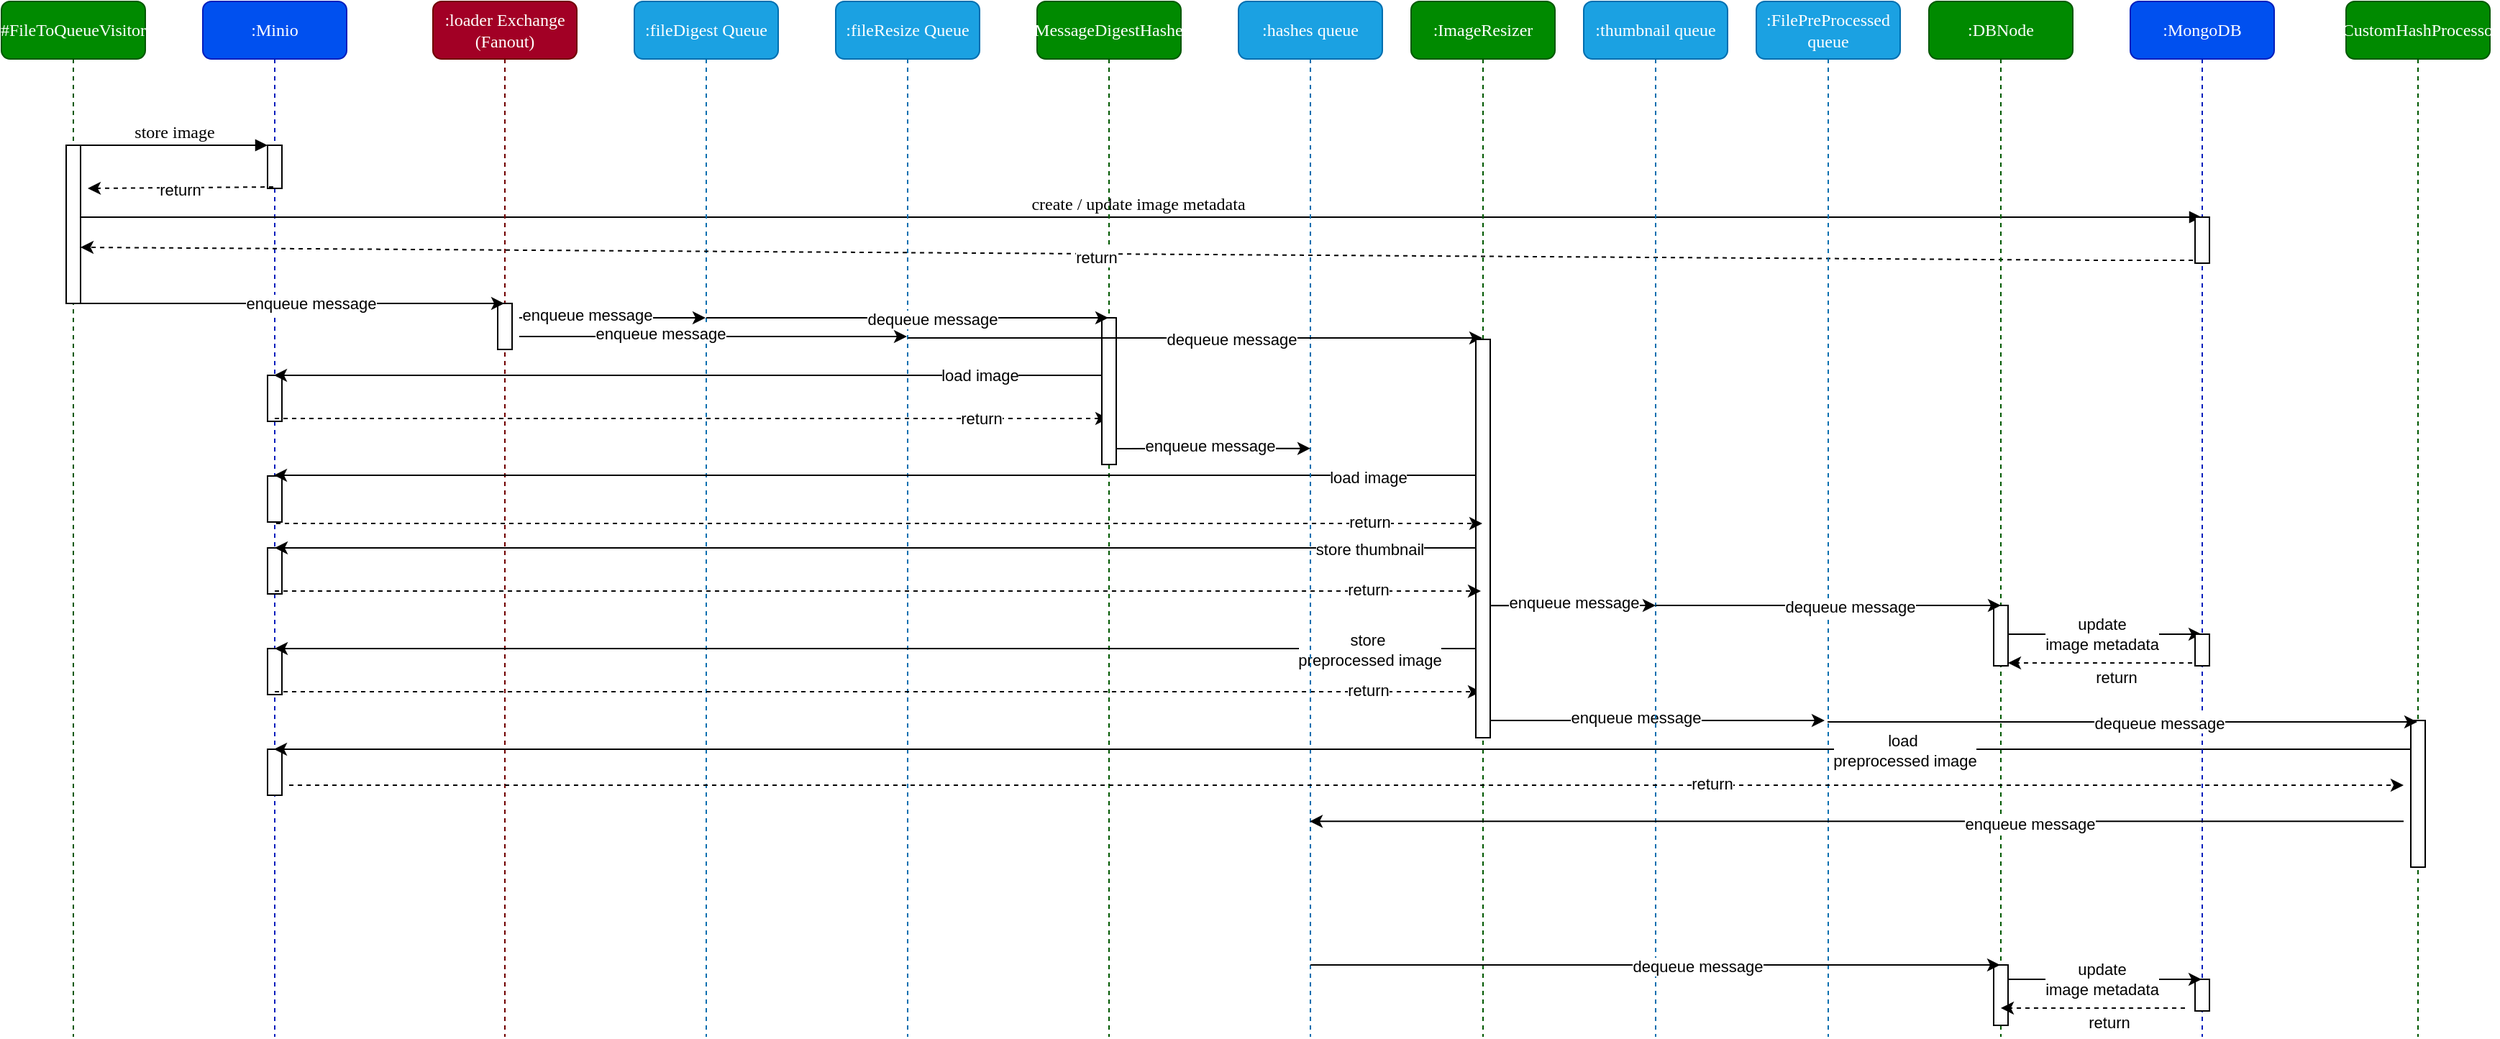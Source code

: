 <mxfile>
    <diagram name="Page-1" id="13e1069c-82ec-6db2-03f1-153e76fe0fe0">
        <mxGraphModel dx="1734" dy="834" grid="1" gridSize="10" guides="1" tooltips="1" connect="1" arrows="1" fold="1" page="1" pageScale="1" pageWidth="1654" pageHeight="1169" background="none" math="0" shadow="0">
            <root>
                <mxCell id="0"/>
                <mxCell id="1" parent="0"/>
                <mxCell id="7baba1c4bc27f4b0-2" value=":Minio" style="shape=umlLifeline;perimeter=lifelinePerimeter;whiteSpace=wrap;html=1;container=1;collapsible=0;recursiveResize=0;outlineConnect=0;rounded=1;shadow=0;comic=0;labelBackgroundColor=none;strokeWidth=1;fontFamily=Verdana;fontSize=12;align=center;fillColor=#0050ef;fontColor=#ffffff;strokeColor=#001DBC;" parent="1" vertex="1">
                    <mxGeometry x="240" y="80" width="100" height="720" as="geometry"/>
                </mxCell>
                <mxCell id="7baba1c4bc27f4b0-10" value="" style="html=1;points=[];perimeter=orthogonalPerimeter;rounded=0;shadow=0;comic=0;labelBackgroundColor=none;strokeWidth=1;fontFamily=Verdana;fontSize=12;align=center;" parent="7baba1c4bc27f4b0-2" vertex="1">
                    <mxGeometry x="45" y="100" width="10" height="30" as="geometry"/>
                </mxCell>
                <mxCell id="XBzjlMROQdYjpLd7DVll-28" value="" style="html=1;points=[];perimeter=orthogonalPerimeter;rounded=0;shadow=0;comic=0;labelBackgroundColor=none;strokeWidth=1;fontFamily=Verdana;fontSize=12;align=center;" parent="7baba1c4bc27f4b0-2" vertex="1">
                    <mxGeometry x="45" y="260" width="10" height="32" as="geometry"/>
                </mxCell>
                <mxCell id="XBzjlMROQdYjpLd7DVll-41" value="" style="html=1;points=[];perimeter=orthogonalPerimeter;rounded=0;shadow=0;comic=0;labelBackgroundColor=none;strokeWidth=1;fontFamily=Verdana;fontSize=12;align=center;" parent="7baba1c4bc27f4b0-2" vertex="1">
                    <mxGeometry x="45" y="330" width="10" height="32" as="geometry"/>
                </mxCell>
                <mxCell id="XBzjlMROQdYjpLd7DVll-46" value="" style="html=1;points=[];perimeter=orthogonalPerimeter;rounded=0;shadow=0;comic=0;labelBackgroundColor=none;strokeWidth=1;fontFamily=Verdana;fontSize=12;align=center;" parent="7baba1c4bc27f4b0-2" vertex="1">
                    <mxGeometry x="45" y="380" width="10" height="32" as="geometry"/>
                </mxCell>
                <mxCell id="XBzjlMROQdYjpLd7DVll-115" value="" style="html=1;points=[];perimeter=orthogonalPerimeter;rounded=0;shadow=0;comic=0;labelBackgroundColor=none;strokeWidth=1;fontFamily=Verdana;fontSize=12;align=center;" parent="7baba1c4bc27f4b0-2" vertex="1">
                    <mxGeometry x="45" y="450" width="10" height="32" as="geometry"/>
                </mxCell>
                <mxCell id="XBzjlMROQdYjpLd7DVll-119" value="" style="html=1;points=[];perimeter=orthogonalPerimeter;rounded=0;shadow=0;comic=0;labelBackgroundColor=none;strokeWidth=1;fontFamily=Verdana;fontSize=12;align=center;" parent="7baba1c4bc27f4b0-2" vertex="1">
                    <mxGeometry x="45" y="520" width="10" height="32" as="geometry"/>
                </mxCell>
                <mxCell id="2" value="create / update image metadata" style="html=1;verticalAlign=bottom;endArrow=block;labelBackgroundColor=none;fontFamily=Verdana;fontSize=12;edgeStyle=elbowEdgeStyle;elbow=vertical;" edge="1" parent="7baba1c4bc27f4b0-2" target="XBzjlMROQdYjpLd7DVll-74">
                    <mxGeometry relative="1" as="geometry">
                        <mxPoint x="-90" y="150" as="sourcePoint"/>
                        <mxPoint x="40" y="150" as="targetPoint"/>
                    </mxGeometry>
                </mxCell>
                <mxCell id="7baba1c4bc27f4b0-3" value=":loader Exchange&lt;br&gt;(Fanout)" style="shape=umlLifeline;perimeter=lifelinePerimeter;whiteSpace=wrap;html=1;container=1;collapsible=0;recursiveResize=0;outlineConnect=0;rounded=1;shadow=0;comic=0;labelBackgroundColor=none;strokeWidth=1;fontFamily=Verdana;fontSize=12;align=center;fillColor=#a20025;fontColor=#ffffff;strokeColor=#6F0000;" parent="1" vertex="1">
                    <mxGeometry x="400" y="80" width="100" height="720" as="geometry"/>
                </mxCell>
                <mxCell id="XBzjlMROQdYjpLd7DVll-12" value="" style="html=1;points=[];perimeter=orthogonalPerimeter;rounded=0;shadow=0;comic=0;labelBackgroundColor=none;strokeWidth=1;fontFamily=Verdana;fontSize=12;align=center;" parent="7baba1c4bc27f4b0-3" vertex="1">
                    <mxGeometry x="45" y="210" width="10" height="32" as="geometry"/>
                </mxCell>
                <mxCell id="XBzjlMROQdYjpLd7DVll-16" value="" style="edgeStyle=none;orthogonalLoop=1;jettySize=auto;html=1;rounded=0;" parent="7baba1c4bc27f4b0-3" edge="1">
                    <mxGeometry width="80" relative="1" as="geometry">
                        <mxPoint x="60" y="220" as="sourcePoint"/>
                        <mxPoint x="189.5" y="220" as="targetPoint"/>
                        <Array as="points"/>
                    </mxGeometry>
                </mxCell>
                <mxCell id="XBzjlMROQdYjpLd7DVll-17" value="enqueue message" style="edgeLabel;html=1;align=center;verticalAlign=middle;resizable=0;points=[];" parent="XBzjlMROQdYjpLd7DVll-16" vertex="1" connectable="0">
                    <mxGeometry x="-0.274" y="2" relative="1" as="geometry">
                        <mxPoint as="offset"/>
                    </mxGeometry>
                </mxCell>
                <mxCell id="XBzjlMROQdYjpLd7DVll-26" value="" style="edgeStyle=none;orthogonalLoop=1;jettySize=auto;html=1;rounded=0;dashed=1;" parent="7baba1c4bc27f4b0-3" edge="1">
                    <mxGeometry width="80" relative="1" as="geometry">
                        <mxPoint x="-110" y="290" as="sourcePoint"/>
                        <mxPoint x="469.5" y="290" as="targetPoint"/>
                        <Array as="points"/>
                    </mxGeometry>
                </mxCell>
                <mxCell id="XBzjlMROQdYjpLd7DVll-27" value="return" style="edgeLabel;html=1;align=center;verticalAlign=middle;resizable=0;points=[];" parent="XBzjlMROQdYjpLd7DVll-26" vertex="1" connectable="0">
                    <mxGeometry x="-0.274" y="2" relative="1" as="geometry">
                        <mxPoint x="280" y="2" as="offset"/>
                    </mxGeometry>
                </mxCell>
                <mxCell id="7baba1c4bc27f4b0-4" value=":fileDigest Queue" style="shape=umlLifeline;perimeter=lifelinePerimeter;whiteSpace=wrap;html=1;container=1;collapsible=0;recursiveResize=0;outlineConnect=0;rounded=1;shadow=0;comic=0;labelBackgroundColor=none;strokeWidth=1;fontFamily=Verdana;fontSize=12;align=center;fillColor=#1ba1e2;fontColor=#ffffff;strokeColor=#006EAF;" parent="1" vertex="1">
                    <mxGeometry x="540" y="80" width="100" height="720" as="geometry"/>
                </mxCell>
                <mxCell id="XBzjlMROQdYjpLd7DVll-18" value="" style="edgeStyle=none;orthogonalLoop=1;jettySize=auto;html=1;rounded=0;" parent="7baba1c4bc27f4b0-4" edge="1">
                    <mxGeometry width="80" relative="1" as="geometry">
                        <mxPoint x="-80" y="233" as="sourcePoint"/>
                        <mxPoint x="189.5" y="233" as="targetPoint"/>
                        <Array as="points"/>
                    </mxGeometry>
                </mxCell>
                <mxCell id="XBzjlMROQdYjpLd7DVll-19" value="enqueue message" style="edgeLabel;html=1;align=center;verticalAlign=middle;resizable=0;points=[];" parent="XBzjlMROQdYjpLd7DVll-18" vertex="1" connectable="0">
                    <mxGeometry x="-0.274" y="2" relative="1" as="geometry">
                        <mxPoint as="offset"/>
                    </mxGeometry>
                </mxCell>
                <mxCell id="7baba1c4bc27f4b0-5" value=":fileResize Queue" style="shape=umlLifeline;perimeter=lifelinePerimeter;whiteSpace=wrap;html=1;container=1;collapsible=0;recursiveResize=0;outlineConnect=0;rounded=1;shadow=0;comic=0;labelBackgroundColor=none;strokeWidth=1;fontFamily=Verdana;fontSize=12;align=center;fillColor=#1ba1e2;fontColor=#ffffff;strokeColor=#006EAF;" parent="1" vertex="1">
                    <mxGeometry x="680" y="80" width="100" height="720" as="geometry"/>
                </mxCell>
                <mxCell id="7baba1c4bc27f4b0-6" value=":MessageDigestHasher" style="shape=umlLifeline;perimeter=lifelinePerimeter;whiteSpace=wrap;html=1;container=1;collapsible=0;recursiveResize=0;outlineConnect=0;rounded=1;shadow=0;comic=0;labelBackgroundColor=none;strokeWidth=1;fontFamily=Verdana;fontSize=12;align=center;fillColor=#008a00;fontColor=#ffffff;strokeColor=#005700;" parent="1" vertex="1">
                    <mxGeometry x="820" y="80" width="100" height="720" as="geometry"/>
                </mxCell>
                <mxCell id="XBzjlMROQdYjpLd7DVll-22" value="" style="html=1;points=[];perimeter=orthogonalPerimeter;rounded=0;shadow=0;comic=0;labelBackgroundColor=none;strokeWidth=1;fontFamily=Verdana;fontSize=12;align=center;" parent="7baba1c4bc27f4b0-6" vertex="1">
                    <mxGeometry x="45" y="220" width="10" height="102" as="geometry"/>
                </mxCell>
                <mxCell id="XBzjlMROQdYjpLd7DVll-23" value="" style="edgeStyle=none;orthogonalLoop=1;jettySize=auto;html=1;rounded=0;endArrow=none;endFill=0;startArrow=classic;startFill=1;" parent="7baba1c4bc27f4b0-6" edge="1">
                    <mxGeometry width="80" relative="1" as="geometry">
                        <mxPoint x="-530.5" y="260" as="sourcePoint"/>
                        <mxPoint x="45" y="260" as="targetPoint"/>
                        <Array as="points"/>
                    </mxGeometry>
                </mxCell>
                <mxCell id="XBzjlMROQdYjpLd7DVll-24" value="load image" style="edgeLabel;html=1;align=center;verticalAlign=middle;resizable=0;points=[];" parent="XBzjlMROQdYjpLd7DVll-23" vertex="1" connectable="0">
                    <mxGeometry x="0.145" y="-3" relative="1" as="geometry">
                        <mxPoint x="161" y="-3" as="offset"/>
                    </mxGeometry>
                </mxCell>
                <mxCell id="XBzjlMROQdYjpLd7DVll-39" value="" style="edgeStyle=none;orthogonalLoop=1;jettySize=auto;html=1;rounded=0;endArrow=none;endFill=0;startArrow=classic;startFill=1;" parent="7baba1c4bc27f4b0-6" edge="1">
                    <mxGeometry width="80" relative="1" as="geometry">
                        <mxPoint x="-530.5" y="329.5" as="sourcePoint"/>
                        <mxPoint x="305.5" y="329.5" as="targetPoint"/>
                        <Array as="points"/>
                    </mxGeometry>
                </mxCell>
                <mxCell id="XBzjlMROQdYjpLd7DVll-40" value="load image" style="edgeLabel;html=1;align=center;verticalAlign=middle;resizable=0;points=[];" parent="XBzjlMROQdYjpLd7DVll-39" vertex="1" connectable="0">
                    <mxGeometry x="0.145" y="-3" relative="1" as="geometry">
                        <mxPoint x="282" y="-2" as="offset"/>
                    </mxGeometry>
                </mxCell>
                <mxCell id="XBzjlMROQdYjpLd7DVll-44" value="" style="edgeStyle=none;orthogonalLoop=1;jettySize=auto;html=1;rounded=0;endArrow=none;endFill=0;startArrow=classic;startFill=1;" parent="7baba1c4bc27f4b0-6" edge="1">
                    <mxGeometry width="80" relative="1" as="geometry">
                        <mxPoint x="-530" y="380" as="sourcePoint"/>
                        <mxPoint x="306" y="380" as="targetPoint"/>
                        <Array as="points"/>
                    </mxGeometry>
                </mxCell>
                <mxCell id="XBzjlMROQdYjpLd7DVll-45" value="store thumbnail" style="edgeLabel;html=1;align=center;verticalAlign=middle;resizable=0;points=[];" parent="XBzjlMROQdYjpLd7DVll-44" vertex="1" connectable="0">
                    <mxGeometry x="0.145" y="-3" relative="1" as="geometry">
                        <mxPoint x="282" y="-2" as="offset"/>
                    </mxGeometry>
                </mxCell>
                <mxCell id="XBzjlMROQdYjpLd7DVll-111" value="" style="edgeStyle=none;orthogonalLoop=1;jettySize=auto;html=1;rounded=0;endArrow=none;endFill=0;startArrow=classic;startFill=1;" parent="7baba1c4bc27f4b0-6" edge="1">
                    <mxGeometry width="80" relative="1" as="geometry">
                        <mxPoint x="-530" y="450" as="sourcePoint"/>
                        <mxPoint x="306" y="450" as="targetPoint"/>
                        <Array as="points"/>
                    </mxGeometry>
                </mxCell>
                <mxCell id="XBzjlMROQdYjpLd7DVll-112" value="store&amp;nbsp;&lt;br&gt;preprocessed image" style="edgeLabel;html=1;align=center;verticalAlign=middle;resizable=0;points=[];" parent="XBzjlMROQdYjpLd7DVll-111" vertex="1" connectable="0">
                    <mxGeometry x="0.145" y="-3" relative="1" as="geometry">
                        <mxPoint x="282" y="-2" as="offset"/>
                    </mxGeometry>
                </mxCell>
                <mxCell id="XBzjlMROQdYjpLd7DVll-113" value="" style="edgeStyle=none;orthogonalLoop=1;jettySize=auto;html=1;rounded=0;dashed=1;exitX=0.6;exitY=1.033;exitDx=0;exitDy=0;exitPerimeter=0;" parent="7baba1c4bc27f4b0-6" edge="1">
                    <mxGeometry width="80" relative="1" as="geometry">
                        <mxPoint x="-530" y="480" as="sourcePoint"/>
                        <mxPoint x="308.5" y="480" as="targetPoint"/>
                        <Array as="points"/>
                    </mxGeometry>
                </mxCell>
                <mxCell id="XBzjlMROQdYjpLd7DVll-114" value="return" style="edgeLabel;html=1;align=center;verticalAlign=middle;resizable=0;points=[];" parent="XBzjlMROQdYjpLd7DVll-113" vertex="1" connectable="0">
                    <mxGeometry x="-0.274" y="2" relative="1" as="geometry">
                        <mxPoint x="455" y="1" as="offset"/>
                    </mxGeometry>
                </mxCell>
                <mxCell id="7baba1c4bc27f4b0-7" value=":hashes queue" style="shape=umlLifeline;perimeter=lifelinePerimeter;whiteSpace=wrap;html=1;container=1;collapsible=0;recursiveResize=0;outlineConnect=0;rounded=1;shadow=0;comic=0;labelBackgroundColor=none;strokeWidth=1;fontFamily=Verdana;fontSize=12;align=center;fillColor=#1ba1e2;fontColor=#ffffff;strokeColor=#006EAF;" parent="1" vertex="1">
                    <mxGeometry x="960" y="80" width="100" height="720" as="geometry"/>
                </mxCell>
                <mxCell id="XBzjlMROQdYjpLd7DVll-29" value="" style="edgeStyle=none;orthogonalLoop=1;jettySize=auto;html=1;rounded=0;entryX=0.5;entryY=0.448;entryDx=0;entryDy=0;entryPerimeter=0;" parent="7baba1c4bc27f4b0-7" edge="1">
                    <mxGeometry width="80" relative="1" as="geometry">
                        <mxPoint x="-85" y="311" as="sourcePoint"/>
                        <mxPoint x="50" y="310.84" as="targetPoint"/>
                        <Array as="points"/>
                    </mxGeometry>
                </mxCell>
                <mxCell id="XBzjlMROQdYjpLd7DVll-30" value="enqueue message" style="edgeLabel;html=1;align=center;verticalAlign=middle;resizable=0;points=[];" parent="XBzjlMROQdYjpLd7DVll-29" vertex="1" connectable="0">
                    <mxGeometry x="-0.274" y="2" relative="1" as="geometry">
                        <mxPoint x="16" as="offset"/>
                    </mxGeometry>
                </mxCell>
                <mxCell id="XBzjlMROQdYjpLd7DVll-36" value="" style="edgeStyle=none;orthogonalLoop=1;jettySize=auto;html=1;rounded=0;" parent="7baba1c4bc27f4b0-7" edge="1">
                    <mxGeometry width="80" relative="1" as="geometry">
                        <mxPoint x="-229.75" y="234" as="sourcePoint"/>
                        <mxPoint x="169.5" y="234" as="targetPoint"/>
                        <Array as="points"/>
                    </mxGeometry>
                </mxCell>
                <mxCell id="XBzjlMROQdYjpLd7DVll-37" value="dequeue message" style="edgeLabel;html=1;align=center;verticalAlign=middle;resizable=0;points=[];" parent="XBzjlMROQdYjpLd7DVll-36" vertex="1" connectable="0">
                    <mxGeometry x="0.123" y="-1" relative="1" as="geometry">
                        <mxPoint as="offset"/>
                    </mxGeometry>
                </mxCell>
                <mxCell id="7baba1c4bc27f4b0-8" value="#FileToQueueVisitor" style="shape=umlLifeline;perimeter=lifelinePerimeter;whiteSpace=wrap;html=1;container=1;collapsible=0;recursiveResize=0;outlineConnect=0;rounded=1;shadow=0;comic=0;labelBackgroundColor=none;strokeWidth=1;fontFamily=Verdana;fontSize=12;align=center;fillColor=#008a00;fontColor=#ffffff;strokeColor=#005700;" parent="1" vertex="1">
                    <mxGeometry x="100" y="80" width="100" height="720" as="geometry"/>
                </mxCell>
                <mxCell id="7baba1c4bc27f4b0-9" value="" style="html=1;points=[];perimeter=orthogonalPerimeter;rounded=0;shadow=0;comic=0;labelBackgroundColor=none;strokeWidth=1;fontFamily=Verdana;fontSize=12;align=center;" parent="7baba1c4bc27f4b0-8" vertex="1">
                    <mxGeometry x="45" y="100" width="10" height="110" as="geometry"/>
                </mxCell>
                <mxCell id="XBzjlMROQdYjpLd7DVll-10" value="" style="edgeStyle=none;orthogonalLoop=1;jettySize=auto;html=1;rounded=0;" parent="7baba1c4bc27f4b0-8" edge="1">
                    <mxGeometry width="80" relative="1" as="geometry">
                        <mxPoint x="55" y="210" as="sourcePoint"/>
                        <mxPoint x="349.5" y="210" as="targetPoint"/>
                        <Array as="points"/>
                    </mxGeometry>
                </mxCell>
                <mxCell id="XBzjlMROQdYjpLd7DVll-13" value="enqueue message" style="edgeLabel;html=1;align=center;verticalAlign=middle;resizable=0;points=[];" parent="XBzjlMROQdYjpLd7DVll-10" vertex="1" connectable="0">
                    <mxGeometry x="0.087" relative="1" as="geometry">
                        <mxPoint as="offset"/>
                    </mxGeometry>
                </mxCell>
                <mxCell id="4" style="edgeStyle=none;rounded=0;orthogonalLoop=1;jettySize=auto;html=1;dashed=1;" edge="1" parent="7baba1c4bc27f4b0-8" source="XBzjlMROQdYjpLd7DVll-74">
                    <mxGeometry relative="1" as="geometry">
                        <mxPoint x="55" y="170.99" as="targetPoint"/>
                        <mxPoint x="194" y="170" as="sourcePoint"/>
                        <Array as="points">
                            <mxPoint x="1460" y="180"/>
                        </Array>
                    </mxGeometry>
                </mxCell>
                <mxCell id="5" value="return" style="edgeLabel;html=1;align=center;verticalAlign=middle;resizable=0;points=[];" vertex="1" connectable="0" parent="4">
                    <mxGeometry x="-0.281" y="1" relative="1" as="geometry">
                        <mxPoint x="-239" as="offset"/>
                    </mxGeometry>
                </mxCell>
                <mxCell id="7baba1c4bc27f4b0-11" value="store image" style="html=1;verticalAlign=bottom;endArrow=block;entryX=0;entryY=0;labelBackgroundColor=none;fontFamily=Verdana;fontSize=12;edgeStyle=elbowEdgeStyle;elbow=vertical;" parent="1" source="7baba1c4bc27f4b0-9" target="7baba1c4bc27f4b0-10" edge="1">
                    <mxGeometry relative="1" as="geometry">
                        <mxPoint x="220" y="190" as="sourcePoint"/>
                    </mxGeometry>
                </mxCell>
                <mxCell id="XBzjlMROQdYjpLd7DVll-8" style="edgeStyle=none;rounded=0;orthogonalLoop=1;jettySize=auto;html=1;exitX=0.4;exitY=0.967;exitDx=0;exitDy=0;exitPerimeter=0;dashed=1;" parent="1" edge="1">
                    <mxGeometry relative="1" as="geometry">
                        <mxPoint x="160" y="210" as="targetPoint"/>
                        <mxPoint x="289" y="209.01" as="sourcePoint"/>
                    </mxGeometry>
                </mxCell>
                <mxCell id="XBzjlMROQdYjpLd7DVll-9" value="return" style="edgeLabel;html=1;align=center;verticalAlign=middle;resizable=0;points=[];" parent="XBzjlMROQdYjpLd7DVll-8" vertex="1" connectable="0">
                    <mxGeometry x="-0.281" y="1" relative="1" as="geometry">
                        <mxPoint x="-19" as="offset"/>
                    </mxGeometry>
                </mxCell>
                <mxCell id="XBzjlMROQdYjpLd7DVll-20" value="" style="edgeStyle=none;orthogonalLoop=1;jettySize=auto;html=1;rounded=0;" parent="1" edge="1">
                    <mxGeometry width="80" relative="1" as="geometry">
                        <mxPoint x="590" y="300" as="sourcePoint"/>
                        <mxPoint x="869.5" y="300" as="targetPoint"/>
                        <Array as="points"/>
                    </mxGeometry>
                </mxCell>
                <mxCell id="XBzjlMROQdYjpLd7DVll-21" value="dequeue message" style="edgeLabel;html=1;align=center;verticalAlign=middle;resizable=0;points=[];" parent="XBzjlMROQdYjpLd7DVll-20" vertex="1" connectable="0">
                    <mxGeometry x="0.123" y="-1" relative="1" as="geometry">
                        <mxPoint as="offset"/>
                    </mxGeometry>
                </mxCell>
                <mxCell id="XBzjlMROQdYjpLd7DVll-31" value=":ImageResizer" style="shape=umlLifeline;perimeter=lifelinePerimeter;whiteSpace=wrap;html=1;container=1;collapsible=0;recursiveResize=0;outlineConnect=0;rounded=1;shadow=0;comic=0;labelBackgroundColor=none;strokeWidth=1;fontFamily=Verdana;fontSize=12;align=center;fillColor=#008a00;fontColor=#ffffff;strokeColor=#005700;" parent="1" vertex="1">
                    <mxGeometry x="1080" y="80" width="100" height="720" as="geometry"/>
                </mxCell>
                <mxCell id="XBzjlMROQdYjpLd7DVll-38" value="" style="html=1;points=[];perimeter=orthogonalPerimeter;rounded=0;shadow=0;comic=0;labelBackgroundColor=none;strokeWidth=1;fontFamily=Verdana;fontSize=12;align=center;" parent="XBzjlMROQdYjpLd7DVll-31" vertex="1">
                    <mxGeometry x="45" y="235" width="10" height="277" as="geometry"/>
                </mxCell>
                <mxCell id="XBzjlMROQdYjpLd7DVll-70" value="" style="edgeStyle=none;orthogonalLoop=1;jettySize=auto;html=1;rounded=0;exitX=1.2;exitY=0.961;exitDx=0;exitDy=0;exitPerimeter=0;" parent="XBzjlMROQdYjpLd7DVll-31" edge="1">
                    <mxGeometry width="80" relative="1" as="geometry">
                        <mxPoint x="55" y="499.995" as="sourcePoint"/>
                        <mxPoint x="287.5" y="499.995" as="targetPoint"/>
                        <Array as="points"/>
                    </mxGeometry>
                </mxCell>
                <mxCell id="XBzjlMROQdYjpLd7DVll-71" value="enqueue message" style="edgeLabel;html=1;align=center;verticalAlign=middle;resizable=0;points=[];" parent="XBzjlMROQdYjpLd7DVll-70" vertex="1" connectable="0">
                    <mxGeometry x="-0.274" y="2" relative="1" as="geometry">
                        <mxPoint x="16" as="offset"/>
                    </mxGeometry>
                </mxCell>
                <mxCell id="XBzjlMROQdYjpLd7DVll-42" value="" style="edgeStyle=none;orthogonalLoop=1;jettySize=auto;html=1;rounded=0;dashed=1;exitX=0.6;exitY=1.033;exitDx=0;exitDy=0;exitPerimeter=0;" parent="1" source="XBzjlMROQdYjpLd7DVll-41" edge="1">
                    <mxGeometry width="80" relative="1" as="geometry">
                        <mxPoint x="300" y="440" as="sourcePoint"/>
                        <mxPoint x="1129.5" y="443.056" as="targetPoint"/>
                        <Array as="points"/>
                    </mxGeometry>
                </mxCell>
                <mxCell id="XBzjlMROQdYjpLd7DVll-43" value="return" style="edgeLabel;html=1;align=center;verticalAlign=middle;resizable=0;points=[];" parent="XBzjlMROQdYjpLd7DVll-42" vertex="1" connectable="0">
                    <mxGeometry x="-0.274" y="2" relative="1" as="geometry">
                        <mxPoint x="455" y="1" as="offset"/>
                    </mxGeometry>
                </mxCell>
                <mxCell id="XBzjlMROQdYjpLd7DVll-47" value="" style="edgeStyle=none;orthogonalLoop=1;jettySize=auto;html=1;rounded=0;dashed=1;exitX=0.6;exitY=1.033;exitDx=0;exitDy=0;exitPerimeter=0;" parent="1" edge="1">
                    <mxGeometry width="80" relative="1" as="geometry">
                        <mxPoint x="290" y="490" as="sourcePoint"/>
                        <mxPoint x="1128.5" y="490" as="targetPoint"/>
                        <Array as="points"/>
                    </mxGeometry>
                </mxCell>
                <mxCell id="XBzjlMROQdYjpLd7DVll-48" value="return" style="edgeLabel;html=1;align=center;verticalAlign=middle;resizable=0;points=[];" parent="XBzjlMROQdYjpLd7DVll-47" vertex="1" connectable="0">
                    <mxGeometry x="-0.274" y="2" relative="1" as="geometry">
                        <mxPoint x="455" y="1" as="offset"/>
                    </mxGeometry>
                </mxCell>
                <mxCell id="XBzjlMROQdYjpLd7DVll-49" value=":thumbnail queue" style="shape=umlLifeline;perimeter=lifelinePerimeter;whiteSpace=wrap;html=1;container=1;collapsible=0;recursiveResize=0;outlineConnect=0;rounded=1;shadow=0;comic=0;labelBackgroundColor=none;strokeWidth=1;fontFamily=Verdana;fontSize=12;align=center;fillColor=#1ba1e2;fontColor=#ffffff;strokeColor=#006EAF;" parent="1" vertex="1">
                    <mxGeometry x="1200" y="80" width="100" height="720" as="geometry"/>
                </mxCell>
                <mxCell id="XBzjlMROQdYjpLd7DVll-64" value="" style="edgeStyle=none;orthogonalLoop=1;jettySize=auto;html=1;rounded=0;" parent="XBzjlMROQdYjpLd7DVll-49" edge="1">
                    <mxGeometry width="80" relative="1" as="geometry">
                        <mxPoint x="-65" y="420.16" as="sourcePoint"/>
                        <mxPoint x="50" y="420" as="targetPoint"/>
                        <Array as="points"/>
                    </mxGeometry>
                </mxCell>
                <mxCell id="XBzjlMROQdYjpLd7DVll-65" value="enqueue message" style="edgeLabel;html=1;align=center;verticalAlign=middle;resizable=0;points=[];" parent="XBzjlMROQdYjpLd7DVll-64" vertex="1" connectable="0">
                    <mxGeometry x="-0.274" y="2" relative="1" as="geometry">
                        <mxPoint x="16" as="offset"/>
                    </mxGeometry>
                </mxCell>
                <mxCell id="XBzjlMROQdYjpLd7DVll-66" value=":FilePreProcessed queue" style="shape=umlLifeline;perimeter=lifelinePerimeter;whiteSpace=wrap;html=1;container=1;collapsible=0;recursiveResize=0;outlineConnect=0;rounded=1;shadow=0;comic=0;labelBackgroundColor=none;strokeWidth=1;fontFamily=Verdana;fontSize=12;align=center;fillColor=#1ba1e2;fontColor=#ffffff;strokeColor=#006EAF;" parent="1" vertex="1">
                    <mxGeometry x="1320" y="80" width="100" height="720" as="geometry"/>
                </mxCell>
                <mxCell id="XBzjlMROQdYjpLd7DVll-72" value=":DBNode" style="shape=umlLifeline;perimeter=lifelinePerimeter;whiteSpace=wrap;html=1;container=1;collapsible=0;recursiveResize=0;outlineConnect=0;rounded=1;shadow=0;comic=0;labelBackgroundColor=none;strokeWidth=1;fontFamily=Verdana;fontSize=12;align=center;fillColor=#008a00;fontColor=#ffffff;strokeColor=#005700;" parent="1" vertex="1">
                    <mxGeometry x="1440" y="80" width="100" height="720" as="geometry"/>
                </mxCell>
                <mxCell id="XBzjlMROQdYjpLd7DVll-77" value="" style="html=1;points=[];perimeter=orthogonalPerimeter;rounded=0;shadow=0;comic=0;labelBackgroundColor=none;strokeWidth=1;fontFamily=Verdana;fontSize=12;align=center;" parent="XBzjlMROQdYjpLd7DVll-72" vertex="1">
                    <mxGeometry x="45" y="420" width="10" height="42" as="geometry"/>
                </mxCell>
                <mxCell id="XBzjlMROQdYjpLd7DVll-78" value="" style="edgeStyle=none;orthogonalLoop=1;jettySize=auto;html=1;rounded=0;startArrow=none;startFill=0;endArrow=classic;endFill=1;" parent="XBzjlMROQdYjpLd7DVll-72" edge="1">
                    <mxGeometry width="80" relative="1" as="geometry">
                        <mxPoint x="55" y="440" as="sourcePoint"/>
                        <mxPoint x="189.5" y="440" as="targetPoint"/>
                        <Array as="points"/>
                    </mxGeometry>
                </mxCell>
                <mxCell id="XBzjlMROQdYjpLd7DVll-80" value="update&lt;br&gt;image metadata" style="edgeLabel;html=1;align=center;verticalAlign=middle;resizable=0;points=[];" parent="XBzjlMROQdYjpLd7DVll-78" vertex="1" connectable="0">
                    <mxGeometry x="0.188" y="-2" relative="1" as="geometry">
                        <mxPoint x="-15" y="-2" as="offset"/>
                    </mxGeometry>
                </mxCell>
                <mxCell id="XBzjlMROQdYjpLd7DVll-117" value="" style="edgeStyle=none;orthogonalLoop=1;jettySize=auto;html=1;rounded=0;endArrow=none;endFill=0;startArrow=classic;startFill=1;" parent="XBzjlMROQdYjpLd7DVll-72" edge="1">
                    <mxGeometry width="80" relative="1" as="geometry">
                        <mxPoint x="-1150.5" y="520" as="sourcePoint"/>
                        <mxPoint x="336" y="520" as="targetPoint"/>
                        <Array as="points"/>
                    </mxGeometry>
                </mxCell>
                <mxCell id="XBzjlMROQdYjpLd7DVll-118" value="load&amp;nbsp;&lt;br&gt;preprocessed image" style="edgeLabel;html=1;align=center;verticalAlign=middle;resizable=0;points=[];" parent="XBzjlMROQdYjpLd7DVll-117" vertex="1" connectable="0">
                    <mxGeometry x="0.145" y="-3" relative="1" as="geometry">
                        <mxPoint x="282" y="-2" as="offset"/>
                    </mxGeometry>
                </mxCell>
                <mxCell id="XBzjlMROQdYjpLd7DVll-126" value="" style="html=1;points=[];perimeter=orthogonalPerimeter;rounded=0;shadow=0;comic=0;labelBackgroundColor=none;strokeWidth=1;fontFamily=Verdana;fontSize=12;align=center;" parent="XBzjlMROQdYjpLd7DVll-72" vertex="1">
                    <mxGeometry x="45" y="670" width="10" height="42" as="geometry"/>
                </mxCell>
                <mxCell id="XBzjlMROQdYjpLd7DVll-74" value=":MongoDB" style="shape=umlLifeline;perimeter=lifelinePerimeter;whiteSpace=wrap;html=1;container=1;collapsible=0;recursiveResize=0;outlineConnect=0;rounded=1;shadow=0;comic=0;labelBackgroundColor=none;strokeWidth=1;fontFamily=Verdana;fontSize=12;align=center;fillColor=#0050ef;fontColor=#ffffff;strokeColor=#001DBC;" parent="1" vertex="1">
                    <mxGeometry x="1580" y="80" width="100" height="720" as="geometry"/>
                </mxCell>
                <mxCell id="XBzjlMROQdYjpLd7DVll-81" value="" style="html=1;points=[];perimeter=orthogonalPerimeter;rounded=0;shadow=0;comic=0;labelBackgroundColor=none;strokeWidth=1;fontFamily=Verdana;fontSize=12;align=center;" parent="XBzjlMROQdYjpLd7DVll-74" vertex="1">
                    <mxGeometry x="45" y="440" width="10" height="22" as="geometry"/>
                </mxCell>
                <mxCell id="XBzjlMROQdYjpLd7DVll-82" value="" style="edgeStyle=none;orthogonalLoop=1;jettySize=auto;html=1;rounded=0;startArrow=none;startFill=0;endArrow=classic;endFill=1;dashed=1;" parent="XBzjlMROQdYjpLd7DVll-74" target="XBzjlMROQdYjpLd7DVll-77" edge="1">
                    <mxGeometry width="80" relative="1" as="geometry">
                        <mxPoint x="43" y="460" as="sourcePoint"/>
                        <mxPoint x="-77.5" y="460" as="targetPoint"/>
                        <Array as="points"/>
                    </mxGeometry>
                </mxCell>
                <mxCell id="XBzjlMROQdYjpLd7DVll-83" value="return" style="edgeLabel;html=1;align=center;verticalAlign=middle;resizable=0;points=[];" parent="XBzjlMROQdYjpLd7DVll-82" vertex="1" connectable="0">
                    <mxGeometry x="0.266" y="3" relative="1" as="geometry">
                        <mxPoint x="28" y="7" as="offset"/>
                    </mxGeometry>
                </mxCell>
                <mxCell id="XBzjlMROQdYjpLd7DVll-127" value="" style="html=1;points=[];perimeter=orthogonalPerimeter;rounded=0;shadow=0;comic=0;labelBackgroundColor=none;strokeWidth=1;fontFamily=Verdana;fontSize=12;align=center;" parent="XBzjlMROQdYjpLd7DVll-74" vertex="1">
                    <mxGeometry x="45" y="680" width="10" height="22" as="geometry"/>
                </mxCell>
                <mxCell id="XBzjlMROQdYjpLd7DVll-130" value="" style="edgeStyle=none;orthogonalLoop=1;jettySize=auto;html=1;rounded=0;startArrow=none;startFill=0;endArrow=classic;endFill=1;dashed=1;" parent="XBzjlMROQdYjpLd7DVll-74" edge="1">
                    <mxGeometry width="80" relative="1" as="geometry">
                        <mxPoint x="38" y="700" as="sourcePoint"/>
                        <mxPoint x="-90" y="700" as="targetPoint"/>
                        <Array as="points"/>
                    </mxGeometry>
                </mxCell>
                <mxCell id="XBzjlMROQdYjpLd7DVll-131" value="return" style="edgeLabel;html=1;align=center;verticalAlign=middle;resizable=0;points=[];" parent="XBzjlMROQdYjpLd7DVll-130" vertex="1" connectable="0">
                    <mxGeometry x="0.266" y="3" relative="1" as="geometry">
                        <mxPoint x="28" y="7" as="offset"/>
                    </mxGeometry>
                </mxCell>
                <mxCell id="6" value="" style="html=1;points=[];perimeter=orthogonalPerimeter;rounded=0;shadow=0;comic=0;labelBackgroundColor=none;strokeWidth=1;fontFamily=Verdana;fontSize=12;align=center;" vertex="1" parent="XBzjlMROQdYjpLd7DVll-74">
                    <mxGeometry x="45" y="150" width="10" height="32" as="geometry"/>
                </mxCell>
                <mxCell id="XBzjlMROQdYjpLd7DVll-75" value="" style="edgeStyle=none;orthogonalLoop=1;jettySize=auto;html=1;rounded=0;" parent="1" edge="1">
                    <mxGeometry width="80" relative="1" as="geometry">
                        <mxPoint x="1250" y="500" as="sourcePoint"/>
                        <mxPoint x="1490" y="500" as="targetPoint"/>
                        <Array as="points"/>
                    </mxGeometry>
                </mxCell>
                <mxCell id="XBzjlMROQdYjpLd7DVll-76" value="dequeue message" style="edgeLabel;html=1;align=center;verticalAlign=middle;resizable=0;points=[];" parent="XBzjlMROQdYjpLd7DVll-75" vertex="1" connectable="0">
                    <mxGeometry x="0.123" y="-1" relative="1" as="geometry">
                        <mxPoint as="offset"/>
                    </mxGeometry>
                </mxCell>
                <mxCell id="XBzjlMROQdYjpLd7DVll-84" value=":CustomHashProcessor" style="shape=umlLifeline;perimeter=lifelinePerimeter;whiteSpace=wrap;html=1;container=1;collapsible=0;recursiveResize=0;outlineConnect=0;rounded=1;shadow=0;comic=0;labelBackgroundColor=none;strokeWidth=1;fontFamily=Verdana;fontSize=12;align=center;fillColor=#008a00;fontColor=#ffffff;strokeColor=#005700;" parent="1" vertex="1">
                    <mxGeometry x="1730" y="80" width="100" height="720" as="geometry"/>
                </mxCell>
                <mxCell id="XBzjlMROQdYjpLd7DVll-116" value="" style="html=1;points=[];perimeter=orthogonalPerimeter;rounded=0;shadow=0;comic=0;labelBackgroundColor=none;strokeWidth=1;fontFamily=Verdana;fontSize=12;align=center;" parent="XBzjlMROQdYjpLd7DVll-84" vertex="1">
                    <mxGeometry x="45" y="500" width="10" height="102" as="geometry"/>
                </mxCell>
                <mxCell id="XBzjlMROQdYjpLd7DVll-122" value="" style="edgeStyle=none;orthogonalLoop=1;jettySize=auto;html=1;rounded=0;" parent="XBzjlMROQdYjpLd7DVll-84" edge="1">
                    <mxGeometry width="80" relative="1" as="geometry">
                        <mxPoint x="40" y="570.16" as="sourcePoint"/>
                        <mxPoint x="-720.5" y="570.16" as="targetPoint"/>
                        <Array as="points"/>
                    </mxGeometry>
                </mxCell>
                <mxCell id="XBzjlMROQdYjpLd7DVll-123" value="enqueue message" style="edgeLabel;html=1;align=center;verticalAlign=middle;resizable=0;points=[];" parent="XBzjlMROQdYjpLd7DVll-122" vertex="1" connectable="0">
                    <mxGeometry x="-0.274" y="2" relative="1" as="geometry">
                        <mxPoint x="16" as="offset"/>
                    </mxGeometry>
                </mxCell>
                <mxCell id="XBzjlMROQdYjpLd7DVll-88" value="" style="edgeStyle=none;orthogonalLoop=1;jettySize=auto;html=1;rounded=0;" parent="1" edge="1">
                    <mxGeometry width="80" relative="1" as="geometry">
                        <mxPoint x="1369.5" y="581" as="sourcePoint"/>
                        <mxPoint x="1779.5" y="581" as="targetPoint"/>
                        <Array as="points">
                            <mxPoint x="1500" y="581"/>
                        </Array>
                    </mxGeometry>
                </mxCell>
                <mxCell id="XBzjlMROQdYjpLd7DVll-89" value="dequeue message" style="edgeLabel;html=1;align=center;verticalAlign=middle;resizable=0;points=[];" parent="XBzjlMROQdYjpLd7DVll-88" vertex="1" connectable="0">
                    <mxGeometry x="0.123" y="-1" relative="1" as="geometry">
                        <mxPoint as="offset"/>
                    </mxGeometry>
                </mxCell>
                <mxCell id="XBzjlMROQdYjpLd7DVll-120" value="" style="edgeStyle=none;orthogonalLoop=1;jettySize=auto;html=1;rounded=0;dashed=1;exitX=0.6;exitY=1.033;exitDx=0;exitDy=0;exitPerimeter=0;" parent="1" edge="1">
                    <mxGeometry width="80" relative="1" as="geometry">
                        <mxPoint x="300" y="625" as="sourcePoint"/>
                        <mxPoint x="1770" y="625" as="targetPoint"/>
                        <Array as="points"/>
                    </mxGeometry>
                </mxCell>
                <mxCell id="XBzjlMROQdYjpLd7DVll-121" value="return" style="edgeLabel;html=1;align=center;verticalAlign=middle;resizable=0;points=[];" parent="XBzjlMROQdYjpLd7DVll-120" vertex="1" connectable="0">
                    <mxGeometry x="-0.274" y="2" relative="1" as="geometry">
                        <mxPoint x="455" y="1" as="offset"/>
                    </mxGeometry>
                </mxCell>
                <mxCell id="XBzjlMROQdYjpLd7DVll-124" value="" style="edgeStyle=none;orthogonalLoop=1;jettySize=auto;html=1;rounded=0;" parent="1" edge="1">
                    <mxGeometry width="80" relative="1" as="geometry">
                        <mxPoint x="1010" y="750" as="sourcePoint"/>
                        <mxPoint x="1489.5" y="750" as="targetPoint"/>
                        <Array as="points"/>
                    </mxGeometry>
                </mxCell>
                <mxCell id="XBzjlMROQdYjpLd7DVll-125" value="dequeue message" style="edgeLabel;html=1;align=center;verticalAlign=middle;resizable=0;points=[];" parent="XBzjlMROQdYjpLd7DVll-124" vertex="1" connectable="0">
                    <mxGeometry x="0.123" y="-1" relative="1" as="geometry">
                        <mxPoint as="offset"/>
                    </mxGeometry>
                </mxCell>
                <mxCell id="XBzjlMROQdYjpLd7DVll-128" value="" style="edgeStyle=none;orthogonalLoop=1;jettySize=auto;html=1;rounded=0;startArrow=none;startFill=0;endArrow=classic;endFill=1;" parent="1" edge="1">
                    <mxGeometry width="80" relative="1" as="geometry">
                        <mxPoint x="1495" y="760" as="sourcePoint"/>
                        <mxPoint x="1629.5" y="760" as="targetPoint"/>
                        <Array as="points"/>
                    </mxGeometry>
                </mxCell>
                <mxCell id="XBzjlMROQdYjpLd7DVll-129" value="update&lt;br&gt;image metadata" style="edgeLabel;html=1;align=center;verticalAlign=middle;resizable=0;points=[];" parent="XBzjlMROQdYjpLd7DVll-128" vertex="1" connectable="0">
                    <mxGeometry x="0.188" y="-2" relative="1" as="geometry">
                        <mxPoint x="-15" y="-2" as="offset"/>
                    </mxGeometry>
                </mxCell>
            </root>
        </mxGraphModel>
    </diagram>
</mxfile>